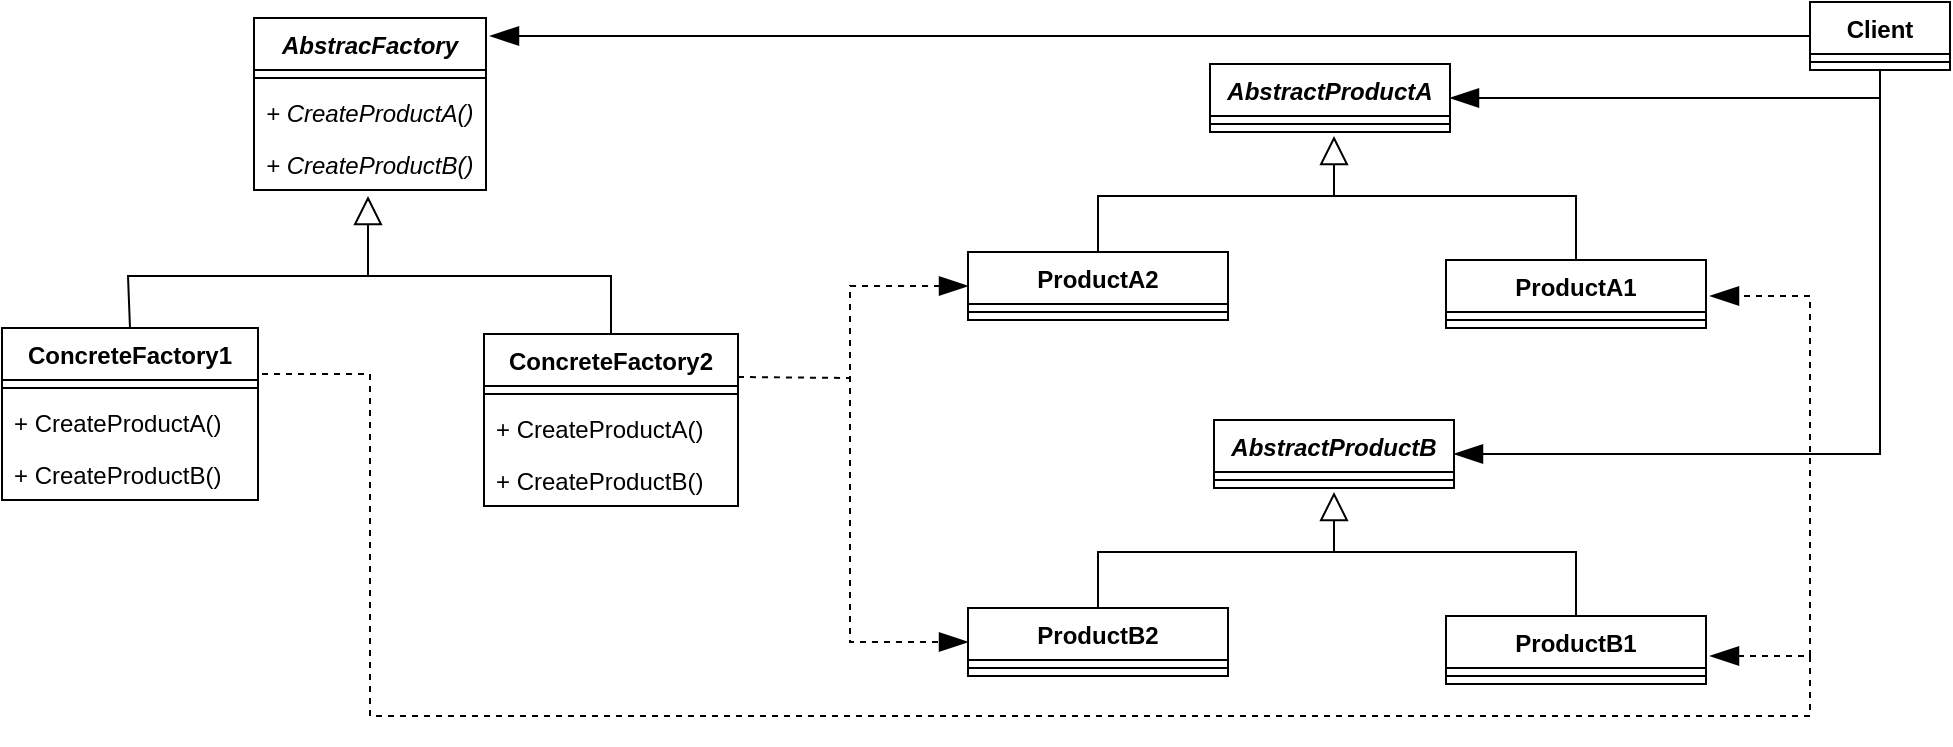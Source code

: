 <mxfile version="12.0.0" type="device" pages="1"><diagram id="2ZdMpcEYw8c5IxgVJ9qO" name="Page-1"><mxGraphModel dx="1347" dy="774" grid="1" gridSize="10" guides="1" tooltips="1" connect="1" arrows="1" fold="1" page="1" pageScale="1" pageWidth="1654" pageHeight="1169" math="0" shadow="0"><root><mxCell id="0"/><mxCell id="1" parent="0"/><mxCell id="hR1SySjlGGVD3jN9xQlE-5" value="AbstractProductA" style="swimlane;fontStyle=3;align=center;verticalAlign=top;childLayout=stackLayout;horizontal=1;startSize=26;horizontalStack=0;resizeParent=1;resizeParentMax=0;resizeLast=0;collapsible=1;marginBottom=0;" vertex="1" parent="1"><mxGeometry x="780" y="184" width="120" height="34" as="geometry"/></mxCell><mxCell id="hR1SySjlGGVD3jN9xQlE-7" value="" style="line;strokeWidth=1;fillColor=none;align=left;verticalAlign=middle;spacingTop=-1;spacingLeft=3;spacingRight=3;rotatable=0;labelPosition=right;points=[];portConstraint=eastwest;" vertex="1" parent="hR1SySjlGGVD3jN9xQlE-5"><mxGeometry y="26" width="120" height="8" as="geometry"/></mxCell><mxCell id="hR1SySjlGGVD3jN9xQlE-13" value="ProductA2" style="swimlane;fontStyle=1;align=center;verticalAlign=top;childLayout=stackLayout;horizontal=1;startSize=26;horizontalStack=0;resizeParent=1;resizeParentMax=0;resizeLast=0;collapsible=1;marginBottom=0;" vertex="1" parent="1"><mxGeometry x="659" y="278" width="130" height="34" as="geometry"/></mxCell><mxCell id="hR1SySjlGGVD3jN9xQlE-15" value="" style="line;strokeWidth=1;fillColor=none;align=left;verticalAlign=middle;spacingTop=-1;spacingLeft=3;spacingRight=3;rotatable=0;labelPosition=right;points=[];portConstraint=eastwest;" vertex="1" parent="hR1SySjlGGVD3jN9xQlE-13"><mxGeometry y="26" width="130" height="8" as="geometry"/></mxCell><mxCell id="hR1SySjlGGVD3jN9xQlE-21" value="AbstracFactory" style="swimlane;fontStyle=3;align=center;verticalAlign=top;childLayout=stackLayout;horizontal=1;startSize=26;horizontalStack=0;resizeParent=1;resizeParentMax=0;resizeLast=0;collapsible=1;marginBottom=0;" vertex="1" parent="1"><mxGeometry x="302" y="161" width="116" height="86" as="geometry"/></mxCell><mxCell id="hR1SySjlGGVD3jN9xQlE-22" value="" style="line;strokeWidth=1;fillColor=none;align=left;verticalAlign=middle;spacingTop=-1;spacingLeft=3;spacingRight=3;rotatable=0;labelPosition=right;points=[];portConstraint=eastwest;" vertex="1" parent="hR1SySjlGGVD3jN9xQlE-21"><mxGeometry y="26" width="116" height="8" as="geometry"/></mxCell><mxCell id="hR1SySjlGGVD3jN9xQlE-23" value="+ CreateProductA()" style="text;strokeColor=none;fillColor=none;align=left;verticalAlign=top;spacingLeft=4;spacingRight=4;overflow=hidden;rotatable=0;points=[[0,0.5],[1,0.5]];portConstraint=eastwest;fontStyle=2" vertex="1" parent="hR1SySjlGGVD3jN9xQlE-21"><mxGeometry y="34" width="116" height="26" as="geometry"/></mxCell><mxCell id="hR1SySjlGGVD3jN9xQlE-42" value="+ CreateProductB()" style="text;strokeColor=none;fillColor=none;align=left;verticalAlign=top;spacingLeft=4;spacingRight=4;overflow=hidden;rotatable=0;points=[[0,0.5],[1,0.5]];portConstraint=eastwest;fontStyle=2" vertex="1" parent="hR1SySjlGGVD3jN9xQlE-21"><mxGeometry y="60" width="116" height="26" as="geometry"/></mxCell><mxCell id="hR1SySjlGGVD3jN9xQlE-24" value="ConcreteFactory1" style="swimlane;fontStyle=1;align=center;verticalAlign=top;childLayout=stackLayout;horizontal=1;startSize=26;horizontalStack=0;resizeParent=1;resizeParentMax=0;resizeLast=0;collapsible=1;marginBottom=0;" vertex="1" parent="1"><mxGeometry x="176" y="316" width="128" height="86" as="geometry"/></mxCell><mxCell id="hR1SySjlGGVD3jN9xQlE-25" value="" style="line;strokeWidth=1;fillColor=none;align=left;verticalAlign=middle;spacingTop=-1;spacingLeft=3;spacingRight=3;rotatable=0;labelPosition=right;points=[];portConstraint=eastwest;" vertex="1" parent="hR1SySjlGGVD3jN9xQlE-24"><mxGeometry y="26" width="128" height="8" as="geometry"/></mxCell><mxCell id="hR1SySjlGGVD3jN9xQlE-26" value="+ CreateProductA()" style="text;strokeColor=none;fillColor=none;align=left;verticalAlign=top;spacingLeft=4;spacingRight=4;overflow=hidden;rotatable=0;points=[[0,0.5],[1,0.5]];portConstraint=eastwest;fontStyle=0" vertex="1" parent="hR1SySjlGGVD3jN9xQlE-24"><mxGeometry y="34" width="128" height="26" as="geometry"/></mxCell><mxCell id="hR1SySjlGGVD3jN9xQlE-47" value="+ CreateProductB()" style="text;strokeColor=none;fillColor=none;align=left;verticalAlign=top;spacingLeft=4;spacingRight=4;overflow=hidden;rotatable=0;points=[[0,0.5],[1,0.5]];portConstraint=eastwest;fontStyle=0" vertex="1" parent="hR1SySjlGGVD3jN9xQlE-24"><mxGeometry y="60" width="128" height="26" as="geometry"/></mxCell><mxCell id="hR1SySjlGGVD3jN9xQlE-37" value="" style="endArrow=block;endFill=0;endSize=12;html=1;exitX=0.5;exitY=0;exitDx=0;exitDy=0;rounded=0;" edge="1" parent="1" source="hR1SySjlGGVD3jN9xQlE-13"><mxGeometry width="160" relative="1" as="geometry"><mxPoint x="892" y="280" as="sourcePoint"/><mxPoint x="842" y="220" as="targetPoint"/><Array as="points"><mxPoint x="724" y="250"/><mxPoint x="842" y="250"/></Array></mxGeometry></mxCell><mxCell id="hR1SySjlGGVD3jN9xQlE-43" value="" style="endArrow=block;endFill=0;endSize=12;html=1;exitX=0.5;exitY=0;exitDx=0;exitDy=0;rounded=0;" edge="1" parent="1" source="hR1SySjlGGVD3jN9xQlE-24"><mxGeometry width="160" relative="1" as="geometry"><mxPoint x="739" y="390" as="sourcePoint"/><mxPoint x="359" y="250" as="targetPoint"/><Array as="points"><mxPoint x="239" y="290"/><mxPoint x="359" y="290"/></Array></mxGeometry></mxCell><mxCell id="hR1SySjlGGVD3jN9xQlE-46" value="" style="endArrow=blockThin;endFill=1;endSize=12;html=1;exitX=1;exitY=0.25;exitDx=0;exitDy=0;entryX=0;entryY=0.5;entryDx=0;entryDy=0;rounded=0;dashed=1;" edge="1" parent="1" source="hR1SySjlGGVD3jN9xQlE-48" target="hR1SySjlGGVD3jN9xQlE-13"><mxGeometry width="160" relative="1" as="geometry"><mxPoint x="1266" y="685" as="sourcePoint"/><mxPoint x="880" y="600" as="targetPoint"/><Array as="points"><mxPoint x="600" y="341"/><mxPoint x="600" y="295"/></Array></mxGeometry></mxCell><mxCell id="hR1SySjlGGVD3jN9xQlE-52" style="edgeStyle=orthogonalEdgeStyle;rounded=0;orthogonalLoop=1;jettySize=auto;html=1;exitX=0.5;exitY=0;exitDx=0;exitDy=0;startArrow=none;startFill=0;endArrow=none;endFill=0;" edge="1" parent="1" source="hR1SySjlGGVD3jN9xQlE-48"><mxGeometry relative="1" as="geometry"><mxPoint x="359" y="290" as="targetPoint"/><Array as="points"><mxPoint x="481" y="290"/></Array></mxGeometry></mxCell><mxCell id="hR1SySjlGGVD3jN9xQlE-48" value="ConcreteFactory2" style="swimlane;fontStyle=1;align=center;verticalAlign=top;childLayout=stackLayout;horizontal=1;startSize=26;horizontalStack=0;resizeParent=1;resizeParentMax=0;resizeLast=0;collapsible=1;marginBottom=0;" vertex="1" parent="1"><mxGeometry x="417" y="319" width="127" height="86" as="geometry"/></mxCell><mxCell id="hR1SySjlGGVD3jN9xQlE-49" value="" style="line;strokeWidth=1;fillColor=none;align=left;verticalAlign=middle;spacingTop=-1;spacingLeft=3;spacingRight=3;rotatable=0;labelPosition=right;points=[];portConstraint=eastwest;" vertex="1" parent="hR1SySjlGGVD3jN9xQlE-48"><mxGeometry y="26" width="127" height="8" as="geometry"/></mxCell><mxCell id="hR1SySjlGGVD3jN9xQlE-50" value="+ CreateProductA()" style="text;strokeColor=none;fillColor=none;align=left;verticalAlign=top;spacingLeft=4;spacingRight=4;overflow=hidden;rotatable=0;points=[[0,0.5],[1,0.5]];portConstraint=eastwest;fontStyle=0" vertex="1" parent="hR1SySjlGGVD3jN9xQlE-48"><mxGeometry y="34" width="127" height="26" as="geometry"/></mxCell><mxCell id="hR1SySjlGGVD3jN9xQlE-51" value="+ CreateProductB()" style="text;strokeColor=none;fillColor=none;align=left;verticalAlign=top;spacingLeft=4;spacingRight=4;overflow=hidden;rotatable=0;points=[[0,0.5],[1,0.5]];portConstraint=eastwest;fontStyle=0" vertex="1" parent="hR1SySjlGGVD3jN9xQlE-48"><mxGeometry y="60" width="127" height="26" as="geometry"/></mxCell><mxCell id="hR1SySjlGGVD3jN9xQlE-55" style="edgeStyle=orthogonalEdgeStyle;rounded=0;orthogonalLoop=1;jettySize=auto;html=1;exitX=0.5;exitY=0;exitDx=0;exitDy=0;startArrow=none;startFill=0;endArrow=none;endFill=0;" edge="1" parent="1" source="hR1SySjlGGVD3jN9xQlE-53"><mxGeometry relative="1" as="geometry"><mxPoint x="842" y="250" as="targetPoint"/><Array as="points"><mxPoint x="963" y="250"/></Array></mxGeometry></mxCell><mxCell id="hR1SySjlGGVD3jN9xQlE-53" value="ProductA1" style="swimlane;fontStyle=1;align=center;verticalAlign=top;childLayout=stackLayout;horizontal=1;startSize=26;horizontalStack=0;resizeParent=1;resizeParentMax=0;resizeLast=0;collapsible=1;marginBottom=0;" vertex="1" parent="1"><mxGeometry x="898" y="282" width="130" height="34" as="geometry"/></mxCell><mxCell id="hR1SySjlGGVD3jN9xQlE-54" value="" style="line;strokeWidth=1;fillColor=none;align=left;verticalAlign=middle;spacingTop=-1;spacingLeft=3;spacingRight=3;rotatable=0;labelPosition=right;points=[];portConstraint=eastwest;" vertex="1" parent="hR1SySjlGGVD3jN9xQlE-53"><mxGeometry y="26" width="130" height="8" as="geometry"/></mxCell><mxCell id="hR1SySjlGGVD3jN9xQlE-56" value="AbstractProductB" style="swimlane;fontStyle=3;align=center;verticalAlign=top;childLayout=stackLayout;horizontal=1;startSize=26;horizontalStack=0;resizeParent=1;resizeParentMax=0;resizeLast=0;collapsible=1;marginBottom=0;" vertex="1" parent="1"><mxGeometry x="782" y="362" width="120" height="34" as="geometry"/></mxCell><mxCell id="hR1SySjlGGVD3jN9xQlE-57" value="" style="line;strokeWidth=1;fillColor=none;align=left;verticalAlign=middle;spacingTop=-1;spacingLeft=3;spacingRight=3;rotatable=0;labelPosition=right;points=[];portConstraint=eastwest;" vertex="1" parent="hR1SySjlGGVD3jN9xQlE-56"><mxGeometry y="26" width="120" height="8" as="geometry"/></mxCell><mxCell id="hR1SySjlGGVD3jN9xQlE-58" value="ProductB2" style="swimlane;fontStyle=1;align=center;verticalAlign=top;childLayout=stackLayout;horizontal=1;startSize=26;horizontalStack=0;resizeParent=1;resizeParentMax=0;resizeLast=0;collapsible=1;marginBottom=0;" vertex="1" parent="1"><mxGeometry x="659" y="456" width="130" height="34" as="geometry"/></mxCell><mxCell id="hR1SySjlGGVD3jN9xQlE-59" value="" style="line;strokeWidth=1;fillColor=none;align=left;verticalAlign=middle;spacingTop=-1;spacingLeft=3;spacingRight=3;rotatable=0;labelPosition=right;points=[];portConstraint=eastwest;" vertex="1" parent="hR1SySjlGGVD3jN9xQlE-58"><mxGeometry y="26" width="130" height="8" as="geometry"/></mxCell><mxCell id="hR1SySjlGGVD3jN9xQlE-60" value="" style="endArrow=block;endFill=0;endSize=12;html=1;exitX=0.5;exitY=0;exitDx=0;exitDy=0;rounded=0;" edge="1" parent="1" source="hR1SySjlGGVD3jN9xQlE-58"><mxGeometry width="160" relative="1" as="geometry"><mxPoint x="892" y="458" as="sourcePoint"/><mxPoint x="842" y="398" as="targetPoint"/><Array as="points"><mxPoint x="724" y="428"/><mxPoint x="842" y="428"/></Array></mxGeometry></mxCell><mxCell id="hR1SySjlGGVD3jN9xQlE-61" style="edgeStyle=orthogonalEdgeStyle;rounded=0;orthogonalLoop=1;jettySize=auto;html=1;exitX=0.5;exitY=0;exitDx=0;exitDy=0;startArrow=none;startFill=0;endArrow=none;endFill=0;" edge="1" parent="1" source="hR1SySjlGGVD3jN9xQlE-62"><mxGeometry relative="1" as="geometry"><mxPoint x="842" y="428" as="targetPoint"/><Array as="points"><mxPoint x="963" y="428"/></Array></mxGeometry></mxCell><mxCell id="hR1SySjlGGVD3jN9xQlE-62" value="ProductB1" style="swimlane;fontStyle=1;align=center;verticalAlign=top;childLayout=stackLayout;horizontal=1;startSize=26;horizontalStack=0;resizeParent=1;resizeParentMax=0;resizeLast=0;collapsible=1;marginBottom=0;" vertex="1" parent="1"><mxGeometry x="898" y="460" width="130" height="34" as="geometry"/></mxCell><mxCell id="hR1SySjlGGVD3jN9xQlE-63" value="" style="line;strokeWidth=1;fillColor=none;align=left;verticalAlign=middle;spacingTop=-1;spacingLeft=3;spacingRight=3;rotatable=0;labelPosition=right;points=[];portConstraint=eastwest;" vertex="1" parent="hR1SySjlGGVD3jN9xQlE-62"><mxGeometry y="26" width="130" height="8" as="geometry"/></mxCell><mxCell id="hR1SySjlGGVD3jN9xQlE-64" value="Client" style="swimlane;fontStyle=1;align=center;verticalAlign=top;childLayout=stackLayout;horizontal=1;startSize=26;horizontalStack=0;resizeParent=1;resizeParentMax=0;resizeLast=0;collapsible=1;marginBottom=0;" vertex="1" parent="1"><mxGeometry x="1080" y="153" width="70" height="34" as="geometry"/></mxCell><mxCell id="hR1SySjlGGVD3jN9xQlE-65" value="" style="line;strokeWidth=1;fillColor=none;align=left;verticalAlign=middle;spacingTop=-1;spacingLeft=3;spacingRight=3;rotatable=0;labelPosition=right;points=[];portConstraint=eastwest;" vertex="1" parent="hR1SySjlGGVD3jN9xQlE-64"><mxGeometry y="26" width="70" height="8" as="geometry"/></mxCell><mxCell id="hR1SySjlGGVD3jN9xQlE-66" value="" style="endArrow=blockThin;endFill=1;endSize=12;html=1;exitX=0;exitY=0.5;exitDx=0;exitDy=0;" edge="1" parent="1" source="hR1SySjlGGVD3jN9xQlE-64"><mxGeometry width="160" relative="1" as="geometry"><mxPoint x="1093" y="204" as="sourcePoint"/><mxPoint x="420" y="170" as="targetPoint"/></mxGeometry></mxCell><mxCell id="hR1SySjlGGVD3jN9xQlE-67" value="" style="endArrow=blockThin;endFill=1;endSize=12;html=1;exitX=0.5;exitY=1;exitDx=0;exitDy=0;entryX=1;entryY=0.5;entryDx=0;entryDy=0;rounded=0;" edge="1" parent="1" source="hR1SySjlGGVD3jN9xQlE-64" target="hR1SySjlGGVD3jN9xQlE-56"><mxGeometry width="160" relative="1" as="geometry"><mxPoint x="1090" y="180" as="sourcePoint"/><mxPoint x="430" y="180" as="targetPoint"/><Array as="points"><mxPoint x="1115" y="379"/></Array></mxGeometry></mxCell><mxCell id="hR1SySjlGGVD3jN9xQlE-68" value="" style="endArrow=blockThin;endFill=1;endSize=12;html=1;" edge="1" parent="1"><mxGeometry width="160" relative="1" as="geometry"><mxPoint x="1115" y="201" as="sourcePoint"/><mxPoint x="900" y="201" as="targetPoint"/></mxGeometry></mxCell><mxCell id="hR1SySjlGGVD3jN9xQlE-69" value="" style="endArrow=blockThin;endFill=1;endSize=12;html=1;entryX=0;entryY=0.5;entryDx=0;entryDy=0;rounded=0;dashed=1;" edge="1" parent="1" target="hR1SySjlGGVD3jN9xQlE-58"><mxGeometry width="160" relative="1" as="geometry"><mxPoint x="600" y="340" as="sourcePoint"/><mxPoint x="667" y="305" as="targetPoint"/><Array as="points"><mxPoint x="600" y="473"/></Array></mxGeometry></mxCell><mxCell id="hR1SySjlGGVD3jN9xQlE-70" value="" style="endArrow=blockThin;endFill=1;endSize=12;html=1;rounded=0;dashed=1;" edge="1" parent="1"><mxGeometry width="160" relative="1" as="geometry"><mxPoint x="306" y="339" as="sourcePoint"/><mxPoint x="1030" y="480" as="targetPoint"/><Array as="points"><mxPoint x="360" y="339"/><mxPoint x="360" y="510"/><mxPoint x="1080" y="510"/><mxPoint x="1080" y="480"/></Array></mxGeometry></mxCell><mxCell id="hR1SySjlGGVD3jN9xQlE-71" value="" style="endArrow=blockThin;endFill=1;endSize=12;html=1;rounded=0;dashed=1;" edge="1" parent="1"><mxGeometry width="160" relative="1" as="geometry"><mxPoint x="1080" y="480" as="sourcePoint"/><mxPoint x="1030" y="300" as="targetPoint"/><Array as="points"><mxPoint x="1080" y="300"/></Array></mxGeometry></mxCell></root></mxGraphModel></diagram></mxfile>